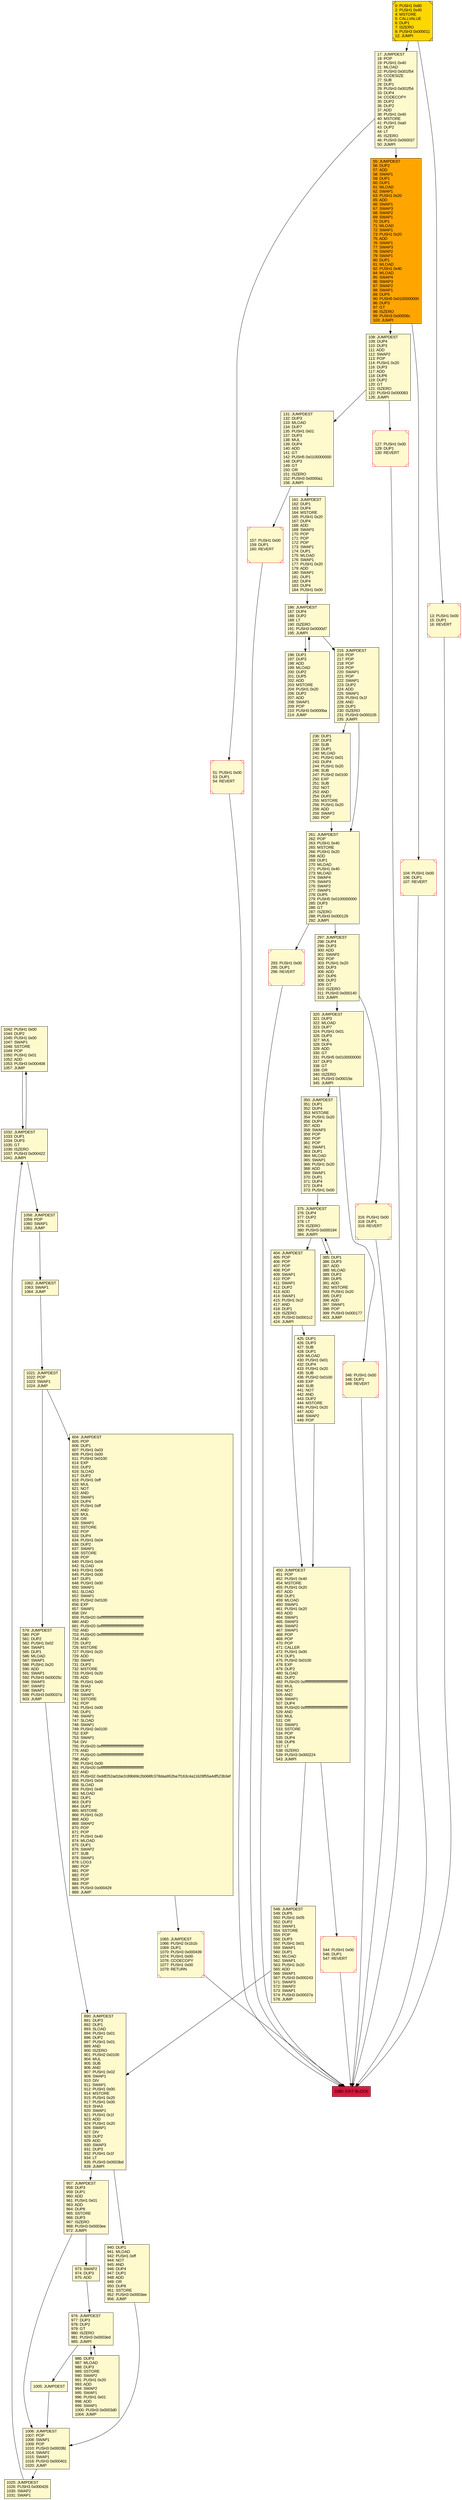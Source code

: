 digraph G {
bgcolor=transparent rankdir=UD;
node [shape=box style=filled color=black fillcolor=white fontname=arial fontcolor=black];
1042 [label="1042: PUSH1 0x00\l1044: DUP2\l1045: PUSH1 0x00\l1047: SWAP1\l1048: SSTORE\l1049: POP\l1050: PUSH1 0x01\l1052: ADD\l1053: PUSH3 0x000408\l1057: JUMP\l" fillcolor=lemonchiffon ];
544 [label="544: PUSH1 0x00\l546: DUP1\l547: REVERT\l" fillcolor=lemonchiffon shape=Msquare color=crimson ];
320 [label="320: JUMPDEST\l321: DUP3\l322: MLOAD\l323: DUP7\l324: PUSH1 0x01\l326: DUP3\l327: MUL\l328: DUP4\l329: ADD\l330: GT\l331: PUSH5 0x0100000000\l337: DUP3\l338: GT\l339: OR\l340: ISZERO\l341: PUSH3 0x00015e\l345: JUMPI\l" fillcolor=lemonchiffon ];
55 [label="55: JUMPDEST\l56: DUP2\l57: ADD\l58: SWAP1\l59: DUP1\l60: DUP1\l61: MLOAD\l62: SWAP1\l63: PUSH1 0x20\l65: ADD\l66: SWAP1\l67: SWAP3\l68: SWAP2\l69: SWAP1\l70: DUP1\l71: MLOAD\l72: SWAP1\l73: PUSH1 0x20\l75: ADD\l76: SWAP1\l77: SWAP3\l78: SWAP2\l79: SWAP1\l80: DUP1\l81: MLOAD\l82: PUSH1 0x40\l84: MLOAD\l85: SWAP4\l86: SWAP3\l87: SWAP2\l88: SWAP1\l89: DUP5\l90: PUSH5 0x0100000000\l96: DUP3\l97: GT\l98: ISZERO\l99: PUSH3 0x00006c\l103: JUMPI\l" fillcolor=orange ];
1006 [label="1006: JUMPDEST\l1007: POP\l1008: SWAP1\l1009: POP\l1010: PUSH3 0x0003fd\l1014: SWAP2\l1015: SWAP1\l1016: PUSH3 0x000401\l1020: JUMP\l" fillcolor=lemonchiffon ];
293 [label="293: PUSH1 0x00\l295: DUP1\l296: REVERT\l" fillcolor=lemonchiffon shape=Msquare color=crimson ];
104 [label="104: PUSH1 0x00\l106: DUP1\l107: REVERT\l" fillcolor=lemonchiffon shape=Msquare color=crimson ];
940 [label="940: DUP1\l941: MLOAD\l942: PUSH1 0xff\l944: NOT\l945: AND\l946: DUP4\l947: DUP1\l948: ADD\l949: OR\l950: DUP6\l951: SSTORE\l952: PUSH3 0x0003ee\l956: JUMP\l" fillcolor=lemonchiffon ];
108 [label="108: JUMPDEST\l109: DUP4\l110: DUP3\l111: ADD\l112: SWAP2\l113: POP\l114: PUSH1 0x20\l116: DUP3\l117: ADD\l118: DUP6\l119: DUP2\l120: GT\l121: ISZERO\l122: PUSH3 0x000083\l126: JUMPI\l" fillcolor=lemonchiffon ];
161 [label="161: JUMPDEST\l162: DUP1\l163: DUP4\l164: MSTORE\l165: PUSH1 0x20\l167: DUP4\l168: ADD\l169: SWAP3\l170: POP\l171: POP\l172: POP\l173: SWAP1\l174: DUP1\l175: MLOAD\l176: SWAP1\l177: PUSH1 0x20\l179: ADD\l180: SWAP1\l181: DUP1\l182: DUP4\l183: DUP4\l184: PUSH1 0x00\l" fillcolor=lemonchiffon ];
385 [label="385: DUP1\l386: DUP3\l387: ADD\l388: MLOAD\l389: DUP2\l390: DUP5\l391: ADD\l392: MSTORE\l393: PUSH1 0x20\l395: DUP2\l396: ADD\l397: SWAP1\l398: POP\l399: PUSH3 0x000177\l403: JUMP\l" fillcolor=lemonchiffon ];
973 [label="973: SWAP2\l974: DUP3\l975: ADD\l" fillcolor=lemonchiffon ];
215 [label="215: JUMPDEST\l216: POP\l217: POP\l218: POP\l219: POP\l220: SWAP1\l221: POP\l222: SWAP1\l223: DUP2\l224: ADD\l225: SWAP1\l226: PUSH1 0x1f\l228: AND\l229: DUP1\l230: ISZERO\l231: PUSH3 0x000105\l235: JUMPI\l" fillcolor=lemonchiffon ];
51 [label="51: PUSH1 0x00\l53: DUP1\l54: REVERT\l" fillcolor=lemonchiffon shape=Msquare color=crimson ];
0 [label="0: PUSH1 0x80\l2: PUSH1 0x40\l4: MSTORE\l5: CALLVALUE\l6: DUP1\l7: ISZERO\l8: PUSH3 0x000011\l12: JUMPI\l" fillcolor=lemonchiffon shape=Msquare fillcolor=gold ];
404 [label="404: JUMPDEST\l405: POP\l406: POP\l407: POP\l408: POP\l409: SWAP1\l410: POP\l411: SWAP1\l412: DUP2\l413: ADD\l414: SWAP1\l415: PUSH1 0x1f\l417: AND\l418: DUP1\l419: ISZERO\l420: PUSH3 0x0001c2\l424: JUMPI\l" fillcolor=lemonchiffon ];
1032 [label="1032: JUMPDEST\l1033: DUP1\l1034: DUP3\l1035: GT\l1036: ISZERO\l1037: PUSH3 0x000422\l1041: JUMPI\l" fillcolor=lemonchiffon ];
1062 [label="1062: JUMPDEST\l1063: SWAP1\l1064: JUMP\l" fillcolor=lemonchiffon ];
976 [label="976: JUMPDEST\l977: DUP3\l978: DUP2\l979: GT\l980: ISZERO\l981: PUSH3 0x0003ed\l985: JUMPI\l" fillcolor=lemonchiffon ];
579 [label="579: JUMPDEST\l580: POP\l581: DUP2\l582: PUSH1 0x02\l584: SWAP1\l585: DUP1\l586: MLOAD\l587: SWAP1\l588: PUSH1 0x20\l590: ADD\l591: SWAP1\l592: PUSH3 0x00025c\l596: SWAP3\l597: SWAP2\l598: SWAP1\l599: PUSH3 0x00037a\l603: JUMP\l" fillcolor=lemonchiffon ];
316 [label="316: PUSH1 0x00\l318: DUP1\l319: REVERT\l" fillcolor=lemonchiffon shape=Msquare color=crimson ];
890 [label="890: JUMPDEST\l891: DUP3\l892: DUP1\l893: SLOAD\l894: PUSH1 0x01\l896: DUP2\l897: PUSH1 0x01\l899: AND\l900: ISZERO\l901: PUSH2 0x0100\l904: MUL\l905: SUB\l906: AND\l907: PUSH1 0x02\l909: SWAP1\l910: DIV\l911: SWAP1\l912: PUSH1 0x00\l914: MSTORE\l915: PUSH1 0x20\l917: PUSH1 0x00\l919: SHA3\l920: SWAP1\l921: PUSH1 0x1f\l923: ADD\l924: PUSH1 0x20\l926: SWAP1\l927: DIV\l928: DUP2\l929: ADD\l930: SWAP3\l931: DUP3\l932: PUSH1 0x1f\l934: LT\l935: PUSH3 0x0003bd\l939: JUMPI\l" fillcolor=lemonchiffon ];
127 [label="127: PUSH1 0x00\l129: DUP1\l130: REVERT\l" fillcolor=lemonchiffon shape=Msquare color=crimson ];
604 [label="604: JUMPDEST\l605: POP\l606: DUP1\l607: PUSH1 0x03\l609: PUSH1 0x00\l611: PUSH2 0x0100\l614: EXP\l615: DUP2\l616: SLOAD\l617: DUP2\l618: PUSH1 0xff\l620: MUL\l621: NOT\l622: AND\l623: SWAP1\l624: DUP4\l625: PUSH1 0xff\l627: AND\l628: MUL\l629: OR\l630: SWAP1\l631: SSTORE\l632: POP\l633: DUP4\l634: PUSH1 0x04\l636: DUP2\l637: SWAP1\l638: SSTORE\l639: POP\l640: PUSH1 0x04\l642: SLOAD\l643: PUSH1 0x06\l645: PUSH1 0x00\l647: DUP1\l648: PUSH1 0x00\l650: SWAP1\l651: SLOAD\l652: SWAP1\l653: PUSH2 0x0100\l656: EXP\l657: SWAP1\l658: DIV\l659: PUSH20 0xffffffffffffffffffffffffffffffffffffffff\l680: AND\l681: PUSH20 0xffffffffffffffffffffffffffffffffffffffff\l702: AND\l703: PUSH20 0xffffffffffffffffffffffffffffffffffffffff\l724: AND\l725: DUP2\l726: MSTORE\l727: PUSH1 0x20\l729: ADD\l730: SWAP1\l731: DUP2\l732: MSTORE\l733: PUSH1 0x20\l735: ADD\l736: PUSH1 0x00\l738: SHA3\l739: DUP2\l740: SWAP1\l741: SSTORE\l742: POP\l743: PUSH1 0x00\l745: DUP1\l746: SWAP1\l747: SLOAD\l748: SWAP1\l749: PUSH2 0x0100\l752: EXP\l753: SWAP1\l754: DIV\l755: PUSH20 0xffffffffffffffffffffffffffffffffffffffff\l776: AND\l777: PUSH20 0xffffffffffffffffffffffffffffffffffffffff\l798: AND\l799: PUSH1 0x00\l801: PUSH20 0xffffffffffffffffffffffffffffffffffffffff\l822: AND\l823: PUSH32 0xddf252ad1be2c89b69c2b068fc378daa952ba7f163c4a11628f55a4df523b3ef\l856: PUSH1 0x04\l858: SLOAD\l859: PUSH1 0x40\l861: MLOAD\l862: DUP1\l863: DUP3\l864: DUP2\l865: MSTORE\l866: PUSH1 0x20\l868: ADD\l869: SWAP2\l870: POP\l871: POP\l872: PUSH1 0x40\l874: MLOAD\l875: DUP1\l876: SWAP2\l877: SUB\l878: SWAP1\l879: LOG3\l880: POP\l881: POP\l882: POP\l883: POP\l884: POP\l885: PUSH3 0x000429\l889: JUMP\l" fillcolor=lemonchiffon ];
1065 [label="1065: JUMPDEST\l1066: PUSH2 0x1b1b\l1069: DUP1\l1070: PUSH3 0x000439\l1074: PUSH1 0x00\l1076: CODECOPY\l1077: PUSH1 0x00\l1079: RETURN\l" fillcolor=lemonchiffon shape=Msquare color=crimson ];
548 [label="548: JUMPDEST\l549: DUP5\l550: PUSH1 0x05\l552: DUP2\l553: SWAP1\l554: SSTORE\l555: POP\l556: DUP3\l557: PUSH1 0x01\l559: SWAP1\l560: DUP1\l561: MLOAD\l562: SWAP1\l563: PUSH1 0x20\l565: ADD\l566: SWAP1\l567: PUSH3 0x000243\l571: SWAP3\l572: SWAP2\l573: SWAP1\l574: PUSH3 0x00037a\l578: JUMP\l" fillcolor=lemonchiffon ];
1005 [label="1005: JUMPDEST\l" fillcolor=lemonchiffon ];
957 [label="957: JUMPDEST\l958: DUP3\l959: DUP1\l960: ADD\l961: PUSH1 0x01\l963: ADD\l964: DUP6\l965: SSTORE\l966: DUP3\l967: ISZERO\l968: PUSH3 0x0003ee\l972: JUMPI\l" fillcolor=lemonchiffon ];
425 [label="425: DUP1\l426: DUP3\l427: SUB\l428: DUP1\l429: MLOAD\l430: PUSH1 0x01\l432: DUP4\l433: PUSH1 0x20\l435: SUB\l436: PUSH2 0x0100\l439: EXP\l440: SUB\l441: NOT\l442: AND\l443: DUP2\l444: MSTORE\l445: PUSH1 0x20\l447: ADD\l448: SWAP2\l449: POP\l" fillcolor=lemonchiffon ];
236 [label="236: DUP1\l237: DUP3\l238: SUB\l239: DUP1\l240: MLOAD\l241: PUSH1 0x01\l243: DUP4\l244: PUSH1 0x20\l246: SUB\l247: PUSH2 0x0100\l250: EXP\l251: SUB\l252: NOT\l253: AND\l254: DUP2\l255: MSTORE\l256: PUSH1 0x20\l258: ADD\l259: SWAP2\l260: POP\l" fillcolor=lemonchiffon ];
196 [label="196: DUP1\l197: DUP3\l198: ADD\l199: MLOAD\l200: DUP2\l201: DUP5\l202: ADD\l203: MSTORE\l204: PUSH1 0x20\l206: DUP2\l207: ADD\l208: SWAP1\l209: POP\l210: PUSH3 0x0000ba\l214: JUMP\l" fillcolor=lemonchiffon ];
13 [label="13: PUSH1 0x00\l15: DUP1\l16: REVERT\l" fillcolor=lemonchiffon shape=Msquare color=crimson ];
261 [label="261: JUMPDEST\l262: POP\l263: PUSH1 0x40\l265: MSTORE\l266: PUSH1 0x20\l268: ADD\l269: DUP1\l270: MLOAD\l271: PUSH1 0x40\l273: MLOAD\l274: SWAP4\l275: SWAP3\l276: SWAP2\l277: SWAP1\l278: DUP5\l279: PUSH5 0x0100000000\l285: DUP3\l286: GT\l287: ISZERO\l288: PUSH3 0x000129\l292: JUMPI\l" fillcolor=lemonchiffon ];
1021 [label="1021: JUMPDEST\l1022: POP\l1023: SWAP1\l1024: JUMP\l" fillcolor=lemonchiffon ];
131 [label="131: JUMPDEST\l132: DUP3\l133: MLOAD\l134: DUP7\l135: PUSH1 0x01\l137: DUP3\l138: MUL\l139: DUP4\l140: ADD\l141: GT\l142: PUSH5 0x0100000000\l148: DUP3\l149: GT\l150: OR\l151: ISZERO\l152: PUSH3 0x0000a1\l156: JUMPI\l" fillcolor=lemonchiffon ];
450 [label="450: JUMPDEST\l451: POP\l452: PUSH1 0x40\l454: MSTORE\l455: PUSH1 0x20\l457: ADD\l458: DUP1\l459: MLOAD\l460: SWAP1\l461: PUSH1 0x20\l463: ADD\l464: SWAP1\l465: SWAP3\l466: SWAP2\l467: SWAP1\l468: POP\l469: POP\l470: POP\l471: CALLER\l472: PUSH1 0x00\l474: DUP1\l475: PUSH2 0x0100\l478: EXP\l479: DUP2\l480: SLOAD\l481: DUP2\l482: PUSH20 0xffffffffffffffffffffffffffffffffffffffff\l503: MUL\l504: NOT\l505: AND\l506: SWAP1\l507: DUP4\l508: PUSH20 0xffffffffffffffffffffffffffffffffffffffff\l529: AND\l530: MUL\l531: OR\l532: SWAP1\l533: SSTORE\l534: POP\l535: DUP4\l536: DUP6\l537: LT\l538: ISZERO\l539: PUSH3 0x000224\l543: JUMPI\l" fillcolor=lemonchiffon ];
350 [label="350: JUMPDEST\l351: DUP1\l352: DUP4\l353: MSTORE\l354: PUSH1 0x20\l356: DUP4\l357: ADD\l358: SWAP3\l359: POP\l360: POP\l361: POP\l362: SWAP1\l363: DUP1\l364: MLOAD\l365: SWAP1\l366: PUSH1 0x20\l368: ADD\l369: SWAP1\l370: DUP1\l371: DUP4\l372: DUP4\l373: PUSH1 0x00\l" fillcolor=lemonchiffon ];
1025 [label="1025: JUMPDEST\l1026: PUSH3 0x000426\l1030: SWAP2\l1031: SWAP1\l" fillcolor=lemonchiffon ];
1058 [label="1058: JUMPDEST\l1059: POP\l1060: SWAP1\l1061: JUMP\l" fillcolor=lemonchiffon ];
186 [label="186: JUMPDEST\l187: DUP4\l188: DUP2\l189: LT\l190: ISZERO\l191: PUSH3 0x0000d7\l195: JUMPI\l" fillcolor=lemonchiffon ];
986 [label="986: DUP3\l987: MLOAD\l988: DUP3\l989: SSTORE\l990: SWAP2\l991: PUSH1 0x20\l993: ADD\l994: SWAP2\l995: SWAP1\l996: PUSH1 0x01\l998: ADD\l999: SWAP1\l1000: PUSH3 0x0003d0\l1004: JUMP\l" fillcolor=lemonchiffon ];
1080 [label="1080: EXIT BLOCK\l" fillcolor=crimson ];
17 [label="17: JUMPDEST\l18: POP\l19: PUSH1 0x40\l21: MLOAD\l22: PUSH3 0x001f54\l26: CODESIZE\l27: SUB\l28: DUP1\l29: PUSH3 0x001f54\l33: DUP4\l34: CODECOPY\l35: DUP2\l36: DUP2\l37: ADD\l38: PUSH1 0x40\l40: MSTORE\l41: PUSH1 0xa0\l43: DUP2\l44: LT\l45: ISZERO\l46: PUSH3 0x000037\l50: JUMPI\l" fillcolor=lemonchiffon ];
346 [label="346: PUSH1 0x00\l348: DUP1\l349: REVERT\l" fillcolor=lemonchiffon shape=Msquare color=crimson ];
157 [label="157: PUSH1 0x00\l159: DUP1\l160: REVERT\l" fillcolor=lemonchiffon shape=Msquare color=crimson ];
297 [label="297: JUMPDEST\l298: DUP4\l299: DUP3\l300: ADD\l301: SWAP2\l302: POP\l303: PUSH1 0x20\l305: DUP3\l306: ADD\l307: DUP6\l308: DUP2\l309: GT\l310: ISZERO\l311: PUSH3 0x000140\l315: JUMPI\l" fillcolor=lemonchiffon ];
375 [label="375: JUMPDEST\l376: DUP4\l377: DUP2\l378: LT\l379: ISZERO\l380: PUSH3 0x000194\l384: JUMPI\l" fillcolor=lemonchiffon ];
604 -> 1065;
157 -> 1080;
940 -> 1006;
55 -> 104;
236 -> 261;
425 -> 450;
13 -> 1080;
973 -> 976;
976 -> 986;
986 -> 976;
1032 -> 1058;
131 -> 161;
215 -> 261;
957 -> 1006;
297 -> 316;
1005 -> 1006;
316 -> 1080;
1065 -> 1080;
215 -> 236;
0 -> 17;
51 -> 1080;
450 -> 544;
320 -> 350;
404 -> 425;
1006 -> 1025;
375 -> 385;
385 -> 375;
1021 -> 604;
17 -> 55;
544 -> 1080;
1021 -> 579;
186 -> 215;
293 -> 1080;
297 -> 320;
404 -> 450;
548 -> 890;
161 -> 186;
1062 -> 1021;
346 -> 1080;
579 -> 890;
350 -> 375;
55 -> 108;
450 -> 548;
108 -> 127;
131 -> 157;
261 -> 297;
1032 -> 1042;
1042 -> 1032;
890 -> 940;
186 -> 196;
196 -> 186;
1025 -> 1032;
1058 -> 1062;
108 -> 131;
127 -> 1080;
17 -> 51;
261 -> 293;
375 -> 404;
957 -> 973;
104 -> 1080;
976 -> 1005;
320 -> 346;
890 -> 957;
0 -> 13;
}